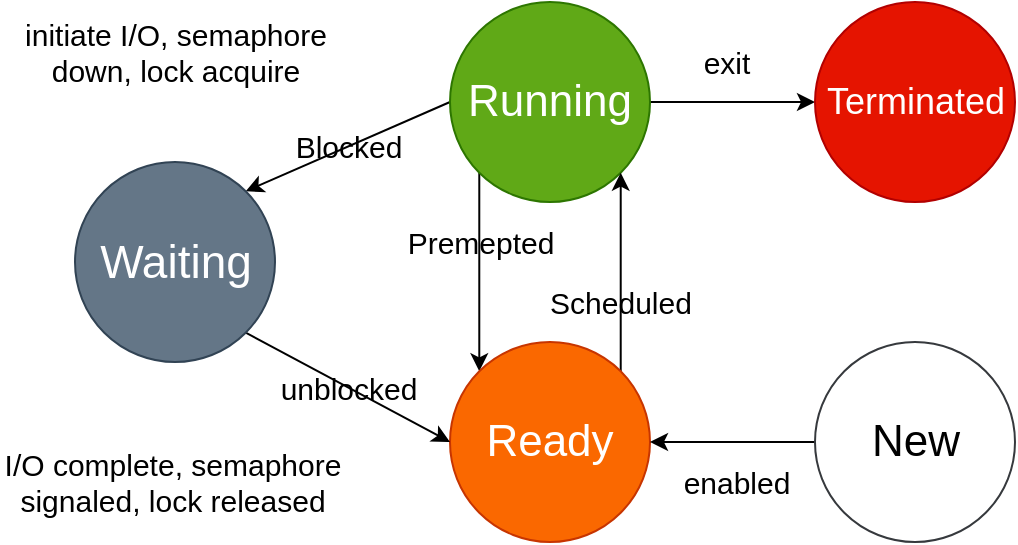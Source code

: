 <mxfile>
    <diagram id="xFKm8nblL2wvrDUXkN33" name="Page-1">
        <mxGraphModel dx="705" dy="1109" grid="1" gridSize="10" guides="1" tooltips="1" connect="1" arrows="1" fold="1" page="1" pageScale="1" pageWidth="850" pageHeight="1100" math="0" shadow="0">
            <root>
                <mxCell id="0"/>
                <mxCell id="1" parent="0"/>
                <mxCell id="19" value="exit" style="edgeStyle=orthogonalEdgeStyle;rounded=0;orthogonalLoop=1;jettySize=auto;html=1;exitX=1;exitY=0.5;exitDx=0;exitDy=0;entryX=0;entryY=0.5;entryDx=0;entryDy=0;fontSize=15;labelBackgroundColor=none;fontColor=#000000;strokeColor=#000000;" parent="1" source="17" target="18" edge="1">
                    <mxGeometry x="-0.081" y="20" relative="1" as="geometry">
                        <mxPoint as="offset"/>
                    </mxGeometry>
                </mxCell>
                <mxCell id="22" value="Premepted" style="edgeStyle=orthogonalEdgeStyle;rounded=0;orthogonalLoop=1;jettySize=auto;html=1;exitX=0;exitY=1;exitDx=0;exitDy=0;entryX=0;entryY=0;entryDx=0;entryDy=0;fontSize=15;labelBackgroundColor=none;fontColor=#000000;strokeColor=#000000;" parent="1" source="17" target="20" edge="1">
                    <mxGeometry x="-0.302" relative="1" as="geometry">
                        <mxPoint as="offset"/>
                    </mxGeometry>
                </mxCell>
                <mxCell id="26" value="Blocked" style="rounded=0;orthogonalLoop=1;jettySize=auto;html=1;exitX=0;exitY=0.5;exitDx=0;exitDy=0;entryX=1;entryY=0;entryDx=0;entryDy=0;fontSize=15;labelBackgroundColor=none;fontColor=#000000;strokeColor=#000000;" parent="1" source="17" target="25" edge="1">
                    <mxGeometry relative="1" as="geometry"/>
                </mxCell>
                <mxCell id="17" value="&lt;font style=&quot;font-size: 22px&quot;&gt;Running&lt;/font&gt;" style="ellipse;whiteSpace=wrap;html=1;aspect=fixed;fillColor=#60a917;strokeColor=#2D7600;fontColor=#ffffff;" parent="1" vertex="1">
                    <mxGeometry x="225" width="100" height="100" as="geometry"/>
                </mxCell>
                <mxCell id="18" value="&lt;font style=&quot;font-size: 18px&quot;&gt;Terminated&lt;/font&gt;" style="ellipse;whiteSpace=wrap;html=1;aspect=fixed;fillColor=#e51400;strokeColor=#B20000;fontColor=#ffffff;" parent="1" vertex="1">
                    <mxGeometry x="407.5" width="100" height="100" as="geometry"/>
                </mxCell>
                <mxCell id="21" value="Scheduled" style="edgeStyle=orthogonalEdgeStyle;rounded=0;orthogonalLoop=1;jettySize=auto;html=1;exitX=1;exitY=0;exitDx=0;exitDy=0;entryX=1;entryY=1;entryDx=0;entryDy=0;fontSize=15;labelBackgroundColor=none;fontColor=#000000;strokeColor=#000000;" parent="1" source="20" target="17" edge="1">
                    <mxGeometry x="-0.302" relative="1" as="geometry">
                        <mxPoint as="offset"/>
                    </mxGeometry>
                </mxCell>
                <mxCell id="20" value="&lt;font style=&quot;font-size: 22px&quot;&gt;Ready&lt;/font&gt;" style="ellipse;whiteSpace=wrap;html=1;aspect=fixed;fillColor=#fa6800;strokeColor=#C73500;fontColor=#FFFFFF;" parent="1" vertex="1">
                    <mxGeometry x="225" y="170" width="100" height="100" as="geometry"/>
                </mxCell>
                <mxCell id="24" value="enabled" style="edgeStyle=orthogonalEdgeStyle;rounded=0;orthogonalLoop=1;jettySize=auto;html=1;exitX=0;exitY=0.5;exitDx=0;exitDy=0;entryX=1;entryY=0.5;entryDx=0;entryDy=0;fontSize=15;labelBackgroundColor=none;fontColor=#000000;strokeColor=#000000;" parent="1" source="23" target="20" edge="1">
                    <mxGeometry x="-0.03" y="20" relative="1" as="geometry">
                        <mxPoint as="offset"/>
                    </mxGeometry>
                </mxCell>
                <mxCell id="23" value="&lt;font style=&quot;font-size: 22px&quot;&gt;New&lt;/font&gt;" style="ellipse;whiteSpace=wrap;html=1;aspect=fixed;strokeColor=#36393d;fontColor=#000000;fillColor=#FFFFFF;" parent="1" vertex="1">
                    <mxGeometry x="407.5" y="170" width="100" height="100" as="geometry"/>
                </mxCell>
                <mxCell id="27" value="unblocked" style="edgeStyle=none;rounded=0;orthogonalLoop=1;jettySize=auto;html=1;exitX=1;exitY=1;exitDx=0;exitDy=0;entryX=0;entryY=0.5;entryDx=0;entryDy=0;fontSize=15;labelBackgroundColor=none;fontColor=#000000;strokeColor=#000000;" parent="1" source="25" target="20" edge="1">
                    <mxGeometry relative="1" as="geometry"/>
                </mxCell>
                <mxCell id="25" value="&lt;font style=&quot;font-size: 23px;&quot;&gt;Waiting&lt;/font&gt;" style="ellipse;whiteSpace=wrap;html=1;aspect=fixed;fontSize=23;fillColor=#647687;strokeColor=#314354;fontColor=#ffffff;" parent="1" vertex="1">
                    <mxGeometry x="37.5" y="80" width="100" height="100" as="geometry"/>
                </mxCell>
                <mxCell id="28" value="initiate I/O, semaphore down, lock acquire" style="text;html=1;strokeColor=none;fillColor=none;align=center;verticalAlign=middle;whiteSpace=wrap;rounded=0;fontSize=15;labelBackgroundColor=none;fontColor=#000000;" parent="1" vertex="1">
                    <mxGeometry x="8.75" width="157.5" height="50" as="geometry"/>
                </mxCell>
                <mxCell id="29" value="I/O complete, semaphore signaled, lock released" style="text;html=1;strokeColor=none;fillColor=none;align=center;verticalAlign=middle;whiteSpace=wrap;rounded=0;fontSize=15;labelBackgroundColor=none;fontColor=#000000;" parent="1" vertex="1">
                    <mxGeometry y="210" width="172.5" height="60" as="geometry"/>
                </mxCell>
            </root>
        </mxGraphModel>
    </diagram>
</mxfile>